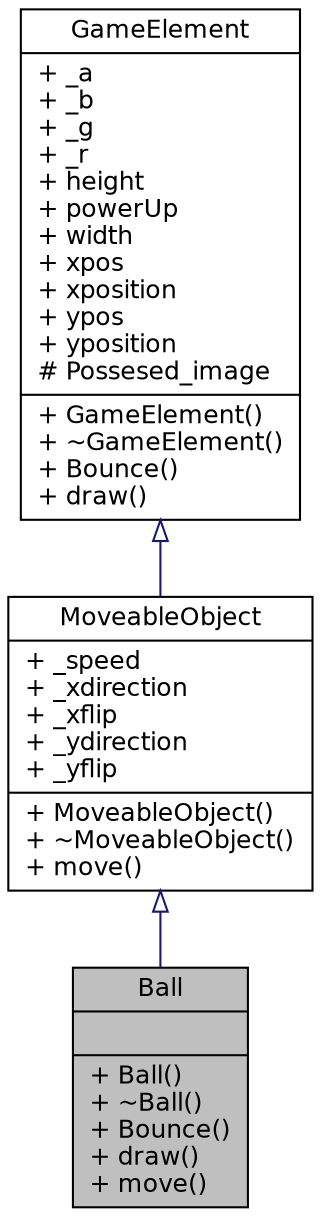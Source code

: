 digraph "Ball"
{
  edge [fontname="Helvetica",fontsize="12",labelfontname="Helvetica",labelfontsize="12"];
  node [fontname="Helvetica",fontsize="12",shape=record];
  Node0 [label="{Ball\n||+ Ball()\l+ ~Ball()\l+ Bounce()\l+ draw()\l+ move()\l}",height=0.2,width=0.4,color="black", fillcolor="grey75", style="filled", fontcolor="black"];
  Node1 -> Node0 [dir="back",color="midnightblue",fontsize="12",style="solid",arrowtail="onormal",fontname="Helvetica"];
  Node1 [label="{MoveableObject\n|+ _speed\l+ _xdirection\l+ _xflip\l+ _ydirection\l+ _yflip\l|+ MoveableObject()\l+ ~MoveableObject()\l+ move()\l}",height=0.2,width=0.4,color="black", fillcolor="white", style="filled",URL="$class_moveable_object.html",tooltip="This class leaves an inheritance to all objects that move (ball, platform) "];
  Node2 -> Node1 [dir="back",color="midnightblue",fontsize="12",style="solid",arrowtail="onormal",fontname="Helvetica"];
  Node2 [label="{GameElement\n|+ _a\l+ _b\l+ _g\l+ _r\l+ height\l+ powerUp\l+ width\l+ xpos\l+ xposition\l+ ypos\l+ yposition\l# Possesed_image\l|+ GameElement()\l+ ~GameElement()\l+ Bounce()\l+ draw()\l}",height=0.2,width=0.4,color="black", fillcolor="white", style="filled",URL="$class_game_element.html",tooltip="Game Element manages each element of the game seperately, each must contain its own texture to add th..."];
}
